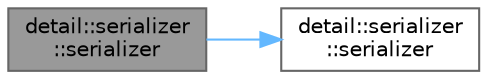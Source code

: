 digraph "detail::serializer::serializer"
{
 // LATEX_PDF_SIZE
  bgcolor="transparent";
  edge [fontname=Helvetica,fontsize=10,labelfontname=Helvetica,labelfontsize=10];
  node [fontname=Helvetica,fontsize=10,shape=box,height=0.2,width=0.4];
  rankdir="LR";
  Node1 [id="Node000001",label="detail::serializer\l::serializer",height=0.2,width=0.4,color="gray40", fillcolor="grey60", style="filled", fontcolor="black",tooltip=" "];
  Node1 -> Node2 [id="edge1_Node000001_Node000002",color="steelblue1",style="solid",tooltip=" "];
  Node2 [id="Node000002",label="detail::serializer\l::serializer",height=0.2,width=0.4,color="grey40", fillcolor="white", style="filled",URL="$classdetail_1_1serializer.html#a3d025f3aa1e8661554858b8aaab08c3b",tooltip=" "];
}

